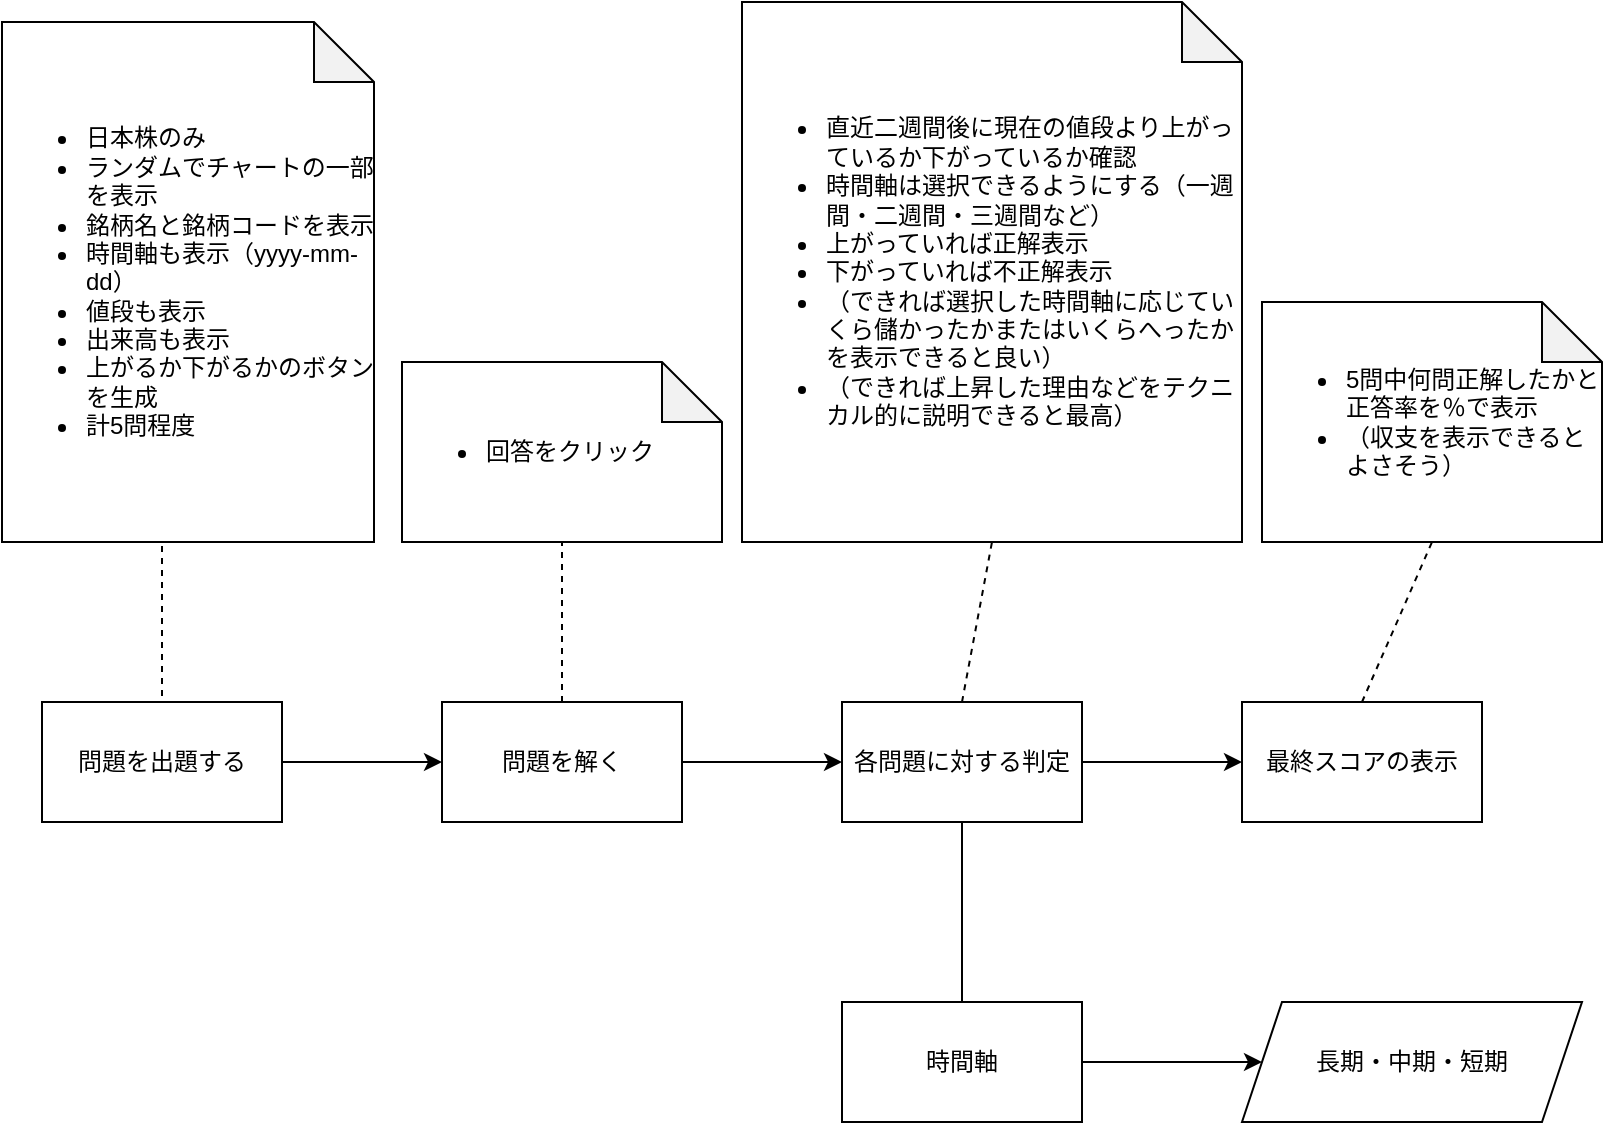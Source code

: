 <mxfile>
    <diagram id="S_pzfFrKKDJcZMZB3sTY" name="ページ1">
        <mxGraphModel dx="354" dy="820" grid="1" gridSize="10" guides="1" tooltips="1" connect="1" arrows="1" fold="1" page="1" pageScale="1" pageWidth="827" pageHeight="1169" math="0" shadow="0">
            <root>
                <mxCell id="0"/>
                <mxCell id="1" parent="0"/>
                <mxCell id="4" value="" style="edgeStyle=none;html=1;" edge="1" parent="1" source="2" target="3">
                    <mxGeometry relative="1" as="geometry"/>
                </mxCell>
                <mxCell id="2" value="問題を出題する" style="rounded=0;whiteSpace=wrap;html=1;" vertex="1" parent="1">
                    <mxGeometry x="34" y="500" width="120" height="60" as="geometry"/>
                </mxCell>
                <mxCell id="6" value="" style="edgeStyle=none;html=1;" edge="1" parent="1" source="3" target="5">
                    <mxGeometry relative="1" as="geometry"/>
                </mxCell>
                <mxCell id="3" value="問題を解く" style="whiteSpace=wrap;html=1;rounded=0;" vertex="1" parent="1">
                    <mxGeometry x="234" y="500" width="120" height="60" as="geometry"/>
                </mxCell>
                <mxCell id="8" value="" style="edgeStyle=none;html=1;" edge="1" parent="1" source="5" target="7">
                    <mxGeometry relative="1" as="geometry"/>
                </mxCell>
                <mxCell id="5" value="各問題に対する判定" style="whiteSpace=wrap;html=1;rounded=0;" vertex="1" parent="1">
                    <mxGeometry x="434" y="500" width="120" height="60" as="geometry"/>
                </mxCell>
                <mxCell id="7" value="最終スコアの表示" style="whiteSpace=wrap;html=1;rounded=0;" vertex="1" parent="1">
                    <mxGeometry x="634" y="500" width="120" height="60" as="geometry"/>
                </mxCell>
                <mxCell id="9" value="" style="endArrow=none;dashed=1;html=1;entryX=0.5;entryY=0;entryDx=0;entryDy=0;" edge="1" parent="1" target="2">
                    <mxGeometry width="50" height="50" relative="1" as="geometry">
                        <mxPoint x="94" y="380" as="sourcePoint"/>
                        <mxPoint x="434" y="570" as="targetPoint"/>
                    </mxGeometry>
                </mxCell>
                <mxCell id="10" value="&lt;ul&gt;&lt;li&gt;日本株のみ&lt;/li&gt;&lt;li style=&quot;border-color: var(--border-color);&quot;&gt;ランダムでチャートの一部を表示&lt;/li&gt;&lt;li&gt;銘柄名と銘柄コードを表示&lt;/li&gt;&lt;li&gt;時間軸も表示（yyyy-mm-dd）&lt;/li&gt;&lt;li&gt;値段も表示&lt;/li&gt;&lt;li&gt;出来高も表示&lt;/li&gt;&lt;li&gt;上がるか下がるかのボタンを生成&lt;/li&gt;&lt;li&gt;計5問程度&lt;/li&gt;&lt;/ul&gt;" style="shape=note;whiteSpace=wrap;html=1;backgroundOutline=1;darkOpacity=0.05;align=left;" vertex="1" parent="1">
                    <mxGeometry x="14" y="160" width="186" height="260" as="geometry"/>
                </mxCell>
                <mxCell id="12" value="" style="endArrow=none;dashed=1;html=1;exitX=0.5;exitY=0;exitDx=0;exitDy=0;" edge="1" parent="1" source="3" target="13">
                    <mxGeometry width="50" height="50" relative="1" as="geometry">
                        <mxPoint x="304" y="480" as="sourcePoint"/>
                        <mxPoint x="294" y="420" as="targetPoint"/>
                    </mxGeometry>
                </mxCell>
                <mxCell id="13" value="&lt;ul&gt;&lt;li&gt;回答をクリック&lt;/li&gt;&lt;/ul&gt;" style="shape=note;whiteSpace=wrap;html=1;backgroundOutline=1;darkOpacity=0.05;align=left;" vertex="1" parent="1">
                    <mxGeometry x="214" y="330" width="160" height="90" as="geometry"/>
                </mxCell>
                <mxCell id="14" value="" style="endArrow=none;dashed=1;html=1;exitX=0.5;exitY=0;exitDx=0;exitDy=0;entryX=0.5;entryY=1;entryDx=0;entryDy=0;entryPerimeter=0;" edge="1" parent="1" source="5" target="15">
                    <mxGeometry width="50" height="50" relative="1" as="geometry">
                        <mxPoint x="384" y="490" as="sourcePoint"/>
                        <mxPoint x="494" y="420" as="targetPoint"/>
                    </mxGeometry>
                </mxCell>
                <mxCell id="15" value="&lt;ul&gt;&lt;li&gt;直近二週間後に現在の値段より上がっているか下がっているか確認&lt;/li&gt;&lt;li&gt;時間軸は選択できるようにする（一週間・二週間・三週間など）&lt;/li&gt;&lt;li&gt;上がっていれば正解表示&lt;/li&gt;&lt;li&gt;下がっていれば不正解表示&lt;/li&gt;&lt;li&gt;（できれば選択した時間軸に応じていくら儲かったかまたはいくらへったかを表示できると良い）&lt;/li&gt;&lt;li&gt;（できれば上昇した理由などをテクニカル的に説明できると最高）&lt;/li&gt;&lt;/ul&gt;" style="shape=note;whiteSpace=wrap;html=1;backgroundOutline=1;darkOpacity=0.05;align=left;" vertex="1" parent="1">
                    <mxGeometry x="384" y="150" width="250" height="270" as="geometry"/>
                </mxCell>
                <mxCell id="16" value="" style="endArrow=none;dashed=1;html=1;exitX=0.5;exitY=0;exitDx=0;exitDy=0;entryX=0.5;entryY=1;entryDx=0;entryDy=0;entryPerimeter=0;" edge="1" parent="1" source="7" target="17">
                    <mxGeometry width="50" height="50" relative="1" as="geometry">
                        <mxPoint x="384" y="290" as="sourcePoint"/>
                        <mxPoint x="694" y="420" as="targetPoint"/>
                    </mxGeometry>
                </mxCell>
                <mxCell id="17" value="&lt;ul&gt;&lt;li&gt;5問中何問正解したかと正答率を％で表示&lt;/li&gt;&lt;li&gt;（収支を表示できるとよさそう）&lt;/li&gt;&lt;/ul&gt;" style="shape=note;whiteSpace=wrap;html=1;backgroundOutline=1;darkOpacity=0.05;align=left;" vertex="1" parent="1">
                    <mxGeometry x="644" y="300" width="170" height="120" as="geometry"/>
                </mxCell>
                <mxCell id="21" value="" style="edgeStyle=none;html=1;" edge="1" parent="1" source="18" target="20">
                    <mxGeometry relative="1" as="geometry"/>
                </mxCell>
                <mxCell id="18" value="時間軸" style="rounded=0;whiteSpace=wrap;html=1;" vertex="1" parent="1">
                    <mxGeometry x="434" y="650" width="120" height="60" as="geometry"/>
                </mxCell>
                <mxCell id="19" value="" style="endArrow=none;html=1;exitX=0.5;exitY=0;exitDx=0;exitDy=0;entryX=0.5;entryY=1;entryDx=0;entryDy=0;" edge="1" parent="1" source="18" target="5">
                    <mxGeometry width="50" height="50" relative="1" as="geometry">
                        <mxPoint x="390" y="650" as="sourcePoint"/>
                        <mxPoint x="440" y="600" as="targetPoint"/>
                    </mxGeometry>
                </mxCell>
                <mxCell id="20" value="長期・中期・短期" style="shape=parallelogram;perimeter=parallelogramPerimeter;whiteSpace=wrap;html=1;fixedSize=1;rounded=0;" vertex="1" parent="1">
                    <mxGeometry x="634" y="650" width="170" height="60" as="geometry"/>
                </mxCell>
            </root>
        </mxGraphModel>
    </diagram>
</mxfile>